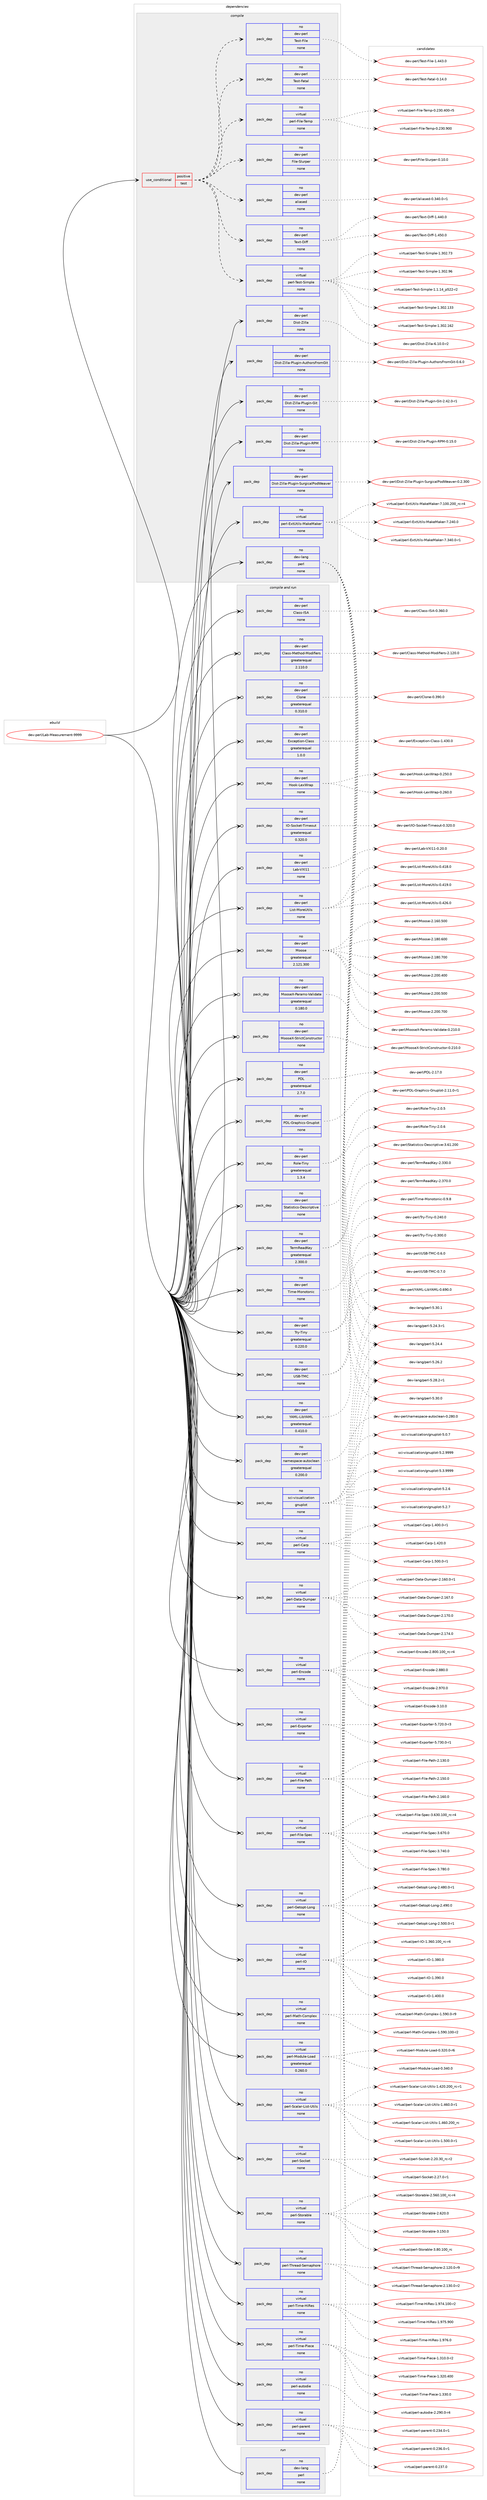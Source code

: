 digraph prolog {

# *************
# Graph options
# *************

newrank=true;
concentrate=true;
compound=true;
graph [rankdir=LR,fontname=Helvetica,fontsize=10,ranksep=1.5];#, ranksep=2.5, nodesep=0.2];
edge  [arrowhead=vee];
node  [fontname=Helvetica,fontsize=10];

# **********
# The ebuild
# **********

subgraph cluster_leftcol {
color=gray;
rank=same;
label=<<i>ebuild</i>>;
id [label="dev-perl/Lab-Measurement-9999", color=red, width=4, href="../dev-perl/Lab-Measurement-9999.svg"];
}

# ****************
# The dependencies
# ****************

subgraph cluster_midcol {
color=gray;
label=<<i>dependencies</i>>;
subgraph cluster_compile {
fillcolor="#eeeeee";
style=filled;
label=<<i>compile</i>>;
subgraph cond133837 {
dependency579922 [label=<<TABLE BORDER="0" CELLBORDER="1" CELLSPACING="0" CELLPADDING="4"><TR><TD ROWSPAN="3" CELLPADDING="10">use_conditional</TD></TR><TR><TD>positive</TD></TR><TR><TD>test</TD></TR></TABLE>>, shape=none, color=red];
subgraph pack434433 {
dependency579923 [label=<<TABLE BORDER="0" CELLBORDER="1" CELLSPACING="0" CELLPADDING="4" WIDTH="220"><TR><TD ROWSPAN="6" CELLPADDING="30">pack_dep</TD></TR><TR><TD WIDTH="110">no</TD></TR><TR><TD>dev-perl</TD></TR><TR><TD>File-Slurper</TD></TR><TR><TD>none</TD></TR><TR><TD></TD></TR></TABLE>>, shape=none, color=blue];
}
dependency579922:e -> dependency579923:w [weight=20,style="dashed",arrowhead="vee"];
subgraph pack434434 {
dependency579924 [label=<<TABLE BORDER="0" CELLBORDER="1" CELLSPACING="0" CELLPADDING="4" WIDTH="220"><TR><TD ROWSPAN="6" CELLPADDING="30">pack_dep</TD></TR><TR><TD WIDTH="110">no</TD></TR><TR><TD>virtual</TD></TR><TR><TD>perl-File-Temp</TD></TR><TR><TD>none</TD></TR><TR><TD></TD></TR></TABLE>>, shape=none, color=blue];
}
dependency579922:e -> dependency579924:w [weight=20,style="dashed",arrowhead="vee"];
subgraph pack434435 {
dependency579925 [label=<<TABLE BORDER="0" CELLBORDER="1" CELLSPACING="0" CELLPADDING="4" WIDTH="220"><TR><TD ROWSPAN="6" CELLPADDING="30">pack_dep</TD></TR><TR><TD WIDTH="110">no</TD></TR><TR><TD>dev-perl</TD></TR><TR><TD>Test-Fatal</TD></TR><TR><TD>none</TD></TR><TR><TD></TD></TR></TABLE>>, shape=none, color=blue];
}
dependency579922:e -> dependency579925:w [weight=20,style="dashed",arrowhead="vee"];
subgraph pack434436 {
dependency579926 [label=<<TABLE BORDER="0" CELLBORDER="1" CELLSPACING="0" CELLPADDING="4" WIDTH="220"><TR><TD ROWSPAN="6" CELLPADDING="30">pack_dep</TD></TR><TR><TD WIDTH="110">no</TD></TR><TR><TD>dev-perl</TD></TR><TR><TD>Test-File</TD></TR><TR><TD>none</TD></TR><TR><TD></TD></TR></TABLE>>, shape=none, color=blue];
}
dependency579922:e -> dependency579926:w [weight=20,style="dashed",arrowhead="vee"];
subgraph pack434437 {
dependency579927 [label=<<TABLE BORDER="0" CELLBORDER="1" CELLSPACING="0" CELLPADDING="4" WIDTH="220"><TR><TD ROWSPAN="6" CELLPADDING="30">pack_dep</TD></TR><TR><TD WIDTH="110">no</TD></TR><TR><TD>virtual</TD></TR><TR><TD>perl-Test-Simple</TD></TR><TR><TD>none</TD></TR><TR><TD></TD></TR></TABLE>>, shape=none, color=blue];
}
dependency579922:e -> dependency579927:w [weight=20,style="dashed",arrowhead="vee"];
subgraph pack434438 {
dependency579928 [label=<<TABLE BORDER="0" CELLBORDER="1" CELLSPACING="0" CELLPADDING="4" WIDTH="220"><TR><TD ROWSPAN="6" CELLPADDING="30">pack_dep</TD></TR><TR><TD WIDTH="110">no</TD></TR><TR><TD>dev-perl</TD></TR><TR><TD>Text-Diff</TD></TR><TR><TD>none</TD></TR><TR><TD></TD></TR></TABLE>>, shape=none, color=blue];
}
dependency579922:e -> dependency579928:w [weight=20,style="dashed",arrowhead="vee"];
subgraph pack434439 {
dependency579929 [label=<<TABLE BORDER="0" CELLBORDER="1" CELLSPACING="0" CELLPADDING="4" WIDTH="220"><TR><TD ROWSPAN="6" CELLPADDING="30">pack_dep</TD></TR><TR><TD WIDTH="110">no</TD></TR><TR><TD>dev-perl</TD></TR><TR><TD>aliased</TD></TR><TR><TD>none</TD></TR><TR><TD></TD></TR></TABLE>>, shape=none, color=blue];
}
dependency579922:e -> dependency579929:w [weight=20,style="dashed",arrowhead="vee"];
}
id:e -> dependency579922:w [weight=20,style="solid",arrowhead="vee"];
subgraph pack434440 {
dependency579930 [label=<<TABLE BORDER="0" CELLBORDER="1" CELLSPACING="0" CELLPADDING="4" WIDTH="220"><TR><TD ROWSPAN="6" CELLPADDING="30">pack_dep</TD></TR><TR><TD WIDTH="110">no</TD></TR><TR><TD>dev-lang</TD></TR><TR><TD>perl</TD></TR><TR><TD>none</TD></TR><TR><TD></TD></TR></TABLE>>, shape=none, color=blue];
}
id:e -> dependency579930:w [weight=20,style="solid",arrowhead="vee"];
subgraph pack434441 {
dependency579931 [label=<<TABLE BORDER="0" CELLBORDER="1" CELLSPACING="0" CELLPADDING="4" WIDTH="220"><TR><TD ROWSPAN="6" CELLPADDING="30">pack_dep</TD></TR><TR><TD WIDTH="110">no</TD></TR><TR><TD>dev-perl</TD></TR><TR><TD>Dist-Zilla</TD></TR><TR><TD>none</TD></TR><TR><TD></TD></TR></TABLE>>, shape=none, color=blue];
}
id:e -> dependency579931:w [weight=20,style="solid",arrowhead="vee"];
subgraph pack434442 {
dependency579932 [label=<<TABLE BORDER="0" CELLBORDER="1" CELLSPACING="0" CELLPADDING="4" WIDTH="220"><TR><TD ROWSPAN="6" CELLPADDING="30">pack_dep</TD></TR><TR><TD WIDTH="110">no</TD></TR><TR><TD>dev-perl</TD></TR><TR><TD>Dist-Zilla-Plugin-AuthorsFromGit</TD></TR><TR><TD>none</TD></TR><TR><TD></TD></TR></TABLE>>, shape=none, color=blue];
}
id:e -> dependency579932:w [weight=20,style="solid",arrowhead="vee"];
subgraph pack434443 {
dependency579933 [label=<<TABLE BORDER="0" CELLBORDER="1" CELLSPACING="0" CELLPADDING="4" WIDTH="220"><TR><TD ROWSPAN="6" CELLPADDING="30">pack_dep</TD></TR><TR><TD WIDTH="110">no</TD></TR><TR><TD>dev-perl</TD></TR><TR><TD>Dist-Zilla-Plugin-Git</TD></TR><TR><TD>none</TD></TR><TR><TD></TD></TR></TABLE>>, shape=none, color=blue];
}
id:e -> dependency579933:w [weight=20,style="solid",arrowhead="vee"];
subgraph pack434444 {
dependency579934 [label=<<TABLE BORDER="0" CELLBORDER="1" CELLSPACING="0" CELLPADDING="4" WIDTH="220"><TR><TD ROWSPAN="6" CELLPADDING="30">pack_dep</TD></TR><TR><TD WIDTH="110">no</TD></TR><TR><TD>dev-perl</TD></TR><TR><TD>Dist-Zilla-Plugin-RPM</TD></TR><TR><TD>none</TD></TR><TR><TD></TD></TR></TABLE>>, shape=none, color=blue];
}
id:e -> dependency579934:w [weight=20,style="solid",arrowhead="vee"];
subgraph pack434445 {
dependency579935 [label=<<TABLE BORDER="0" CELLBORDER="1" CELLSPACING="0" CELLPADDING="4" WIDTH="220"><TR><TD ROWSPAN="6" CELLPADDING="30">pack_dep</TD></TR><TR><TD WIDTH="110">no</TD></TR><TR><TD>dev-perl</TD></TR><TR><TD>Dist-Zilla-Plugin-SurgicalPodWeaver</TD></TR><TR><TD>none</TD></TR><TR><TD></TD></TR></TABLE>>, shape=none, color=blue];
}
id:e -> dependency579935:w [weight=20,style="solid",arrowhead="vee"];
subgraph pack434446 {
dependency579936 [label=<<TABLE BORDER="0" CELLBORDER="1" CELLSPACING="0" CELLPADDING="4" WIDTH="220"><TR><TD ROWSPAN="6" CELLPADDING="30">pack_dep</TD></TR><TR><TD WIDTH="110">no</TD></TR><TR><TD>virtual</TD></TR><TR><TD>perl-ExtUtils-MakeMaker</TD></TR><TR><TD>none</TD></TR><TR><TD></TD></TR></TABLE>>, shape=none, color=blue];
}
id:e -> dependency579936:w [weight=20,style="solid",arrowhead="vee"];
}
subgraph cluster_compileandrun {
fillcolor="#eeeeee";
style=filled;
label=<<i>compile and run</i>>;
subgraph pack434447 {
dependency579937 [label=<<TABLE BORDER="0" CELLBORDER="1" CELLSPACING="0" CELLPADDING="4" WIDTH="220"><TR><TD ROWSPAN="6" CELLPADDING="30">pack_dep</TD></TR><TR><TD WIDTH="110">no</TD></TR><TR><TD>dev-perl</TD></TR><TR><TD>Class-ISA</TD></TR><TR><TD>none</TD></TR><TR><TD></TD></TR></TABLE>>, shape=none, color=blue];
}
id:e -> dependency579937:w [weight=20,style="solid",arrowhead="odotvee"];
subgraph pack434448 {
dependency579938 [label=<<TABLE BORDER="0" CELLBORDER="1" CELLSPACING="0" CELLPADDING="4" WIDTH="220"><TR><TD ROWSPAN="6" CELLPADDING="30">pack_dep</TD></TR><TR><TD WIDTH="110">no</TD></TR><TR><TD>dev-perl</TD></TR><TR><TD>Class-Method-Modifiers</TD></TR><TR><TD>greaterequal</TD></TR><TR><TD>2.110.0</TD></TR></TABLE>>, shape=none, color=blue];
}
id:e -> dependency579938:w [weight=20,style="solid",arrowhead="odotvee"];
subgraph pack434449 {
dependency579939 [label=<<TABLE BORDER="0" CELLBORDER="1" CELLSPACING="0" CELLPADDING="4" WIDTH="220"><TR><TD ROWSPAN="6" CELLPADDING="30">pack_dep</TD></TR><TR><TD WIDTH="110">no</TD></TR><TR><TD>dev-perl</TD></TR><TR><TD>Clone</TD></TR><TR><TD>greaterequal</TD></TR><TR><TD>0.310.0</TD></TR></TABLE>>, shape=none, color=blue];
}
id:e -> dependency579939:w [weight=20,style="solid",arrowhead="odotvee"];
subgraph pack434450 {
dependency579940 [label=<<TABLE BORDER="0" CELLBORDER="1" CELLSPACING="0" CELLPADDING="4" WIDTH="220"><TR><TD ROWSPAN="6" CELLPADDING="30">pack_dep</TD></TR><TR><TD WIDTH="110">no</TD></TR><TR><TD>dev-perl</TD></TR><TR><TD>Exception-Class</TD></TR><TR><TD>greaterequal</TD></TR><TR><TD>1.0.0</TD></TR></TABLE>>, shape=none, color=blue];
}
id:e -> dependency579940:w [weight=20,style="solid",arrowhead="odotvee"];
subgraph pack434451 {
dependency579941 [label=<<TABLE BORDER="0" CELLBORDER="1" CELLSPACING="0" CELLPADDING="4" WIDTH="220"><TR><TD ROWSPAN="6" CELLPADDING="30">pack_dep</TD></TR><TR><TD WIDTH="110">no</TD></TR><TR><TD>dev-perl</TD></TR><TR><TD>Hook-LexWrap</TD></TR><TR><TD>none</TD></TR><TR><TD></TD></TR></TABLE>>, shape=none, color=blue];
}
id:e -> dependency579941:w [weight=20,style="solid",arrowhead="odotvee"];
subgraph pack434452 {
dependency579942 [label=<<TABLE BORDER="0" CELLBORDER="1" CELLSPACING="0" CELLPADDING="4" WIDTH="220"><TR><TD ROWSPAN="6" CELLPADDING="30">pack_dep</TD></TR><TR><TD WIDTH="110">no</TD></TR><TR><TD>dev-perl</TD></TR><TR><TD>IO-Socket-Timeout</TD></TR><TR><TD>greaterequal</TD></TR><TR><TD>0.320.0</TD></TR></TABLE>>, shape=none, color=blue];
}
id:e -> dependency579942:w [weight=20,style="solid",arrowhead="odotvee"];
subgraph pack434453 {
dependency579943 [label=<<TABLE BORDER="0" CELLBORDER="1" CELLSPACING="0" CELLPADDING="4" WIDTH="220"><TR><TD ROWSPAN="6" CELLPADDING="30">pack_dep</TD></TR><TR><TD WIDTH="110">no</TD></TR><TR><TD>dev-perl</TD></TR><TR><TD>Lab-VXI11</TD></TR><TR><TD>none</TD></TR><TR><TD></TD></TR></TABLE>>, shape=none, color=blue];
}
id:e -> dependency579943:w [weight=20,style="solid",arrowhead="odotvee"];
subgraph pack434454 {
dependency579944 [label=<<TABLE BORDER="0" CELLBORDER="1" CELLSPACING="0" CELLPADDING="4" WIDTH="220"><TR><TD ROWSPAN="6" CELLPADDING="30">pack_dep</TD></TR><TR><TD WIDTH="110">no</TD></TR><TR><TD>dev-perl</TD></TR><TR><TD>List-MoreUtils</TD></TR><TR><TD>none</TD></TR><TR><TD></TD></TR></TABLE>>, shape=none, color=blue];
}
id:e -> dependency579944:w [weight=20,style="solid",arrowhead="odotvee"];
subgraph pack434455 {
dependency579945 [label=<<TABLE BORDER="0" CELLBORDER="1" CELLSPACING="0" CELLPADDING="4" WIDTH="220"><TR><TD ROWSPAN="6" CELLPADDING="30">pack_dep</TD></TR><TR><TD WIDTH="110">no</TD></TR><TR><TD>dev-perl</TD></TR><TR><TD>Moose</TD></TR><TR><TD>greaterequal</TD></TR><TR><TD>2.121.300</TD></TR></TABLE>>, shape=none, color=blue];
}
id:e -> dependency579945:w [weight=20,style="solid",arrowhead="odotvee"];
subgraph pack434456 {
dependency579946 [label=<<TABLE BORDER="0" CELLBORDER="1" CELLSPACING="0" CELLPADDING="4" WIDTH="220"><TR><TD ROWSPAN="6" CELLPADDING="30">pack_dep</TD></TR><TR><TD WIDTH="110">no</TD></TR><TR><TD>dev-perl</TD></TR><TR><TD>MooseX-Params-Validate</TD></TR><TR><TD>greaterequal</TD></TR><TR><TD>0.180.0</TD></TR></TABLE>>, shape=none, color=blue];
}
id:e -> dependency579946:w [weight=20,style="solid",arrowhead="odotvee"];
subgraph pack434457 {
dependency579947 [label=<<TABLE BORDER="0" CELLBORDER="1" CELLSPACING="0" CELLPADDING="4" WIDTH="220"><TR><TD ROWSPAN="6" CELLPADDING="30">pack_dep</TD></TR><TR><TD WIDTH="110">no</TD></TR><TR><TD>dev-perl</TD></TR><TR><TD>MooseX-StrictConstructor</TD></TR><TR><TD>none</TD></TR><TR><TD></TD></TR></TABLE>>, shape=none, color=blue];
}
id:e -> dependency579947:w [weight=20,style="solid",arrowhead="odotvee"];
subgraph pack434458 {
dependency579948 [label=<<TABLE BORDER="0" CELLBORDER="1" CELLSPACING="0" CELLPADDING="4" WIDTH="220"><TR><TD ROWSPAN="6" CELLPADDING="30">pack_dep</TD></TR><TR><TD WIDTH="110">no</TD></TR><TR><TD>dev-perl</TD></TR><TR><TD>PDL</TD></TR><TR><TD>greaterequal</TD></TR><TR><TD>2.7.0</TD></TR></TABLE>>, shape=none, color=blue];
}
id:e -> dependency579948:w [weight=20,style="solid",arrowhead="odotvee"];
subgraph pack434459 {
dependency579949 [label=<<TABLE BORDER="0" CELLBORDER="1" CELLSPACING="0" CELLPADDING="4" WIDTH="220"><TR><TD ROWSPAN="6" CELLPADDING="30">pack_dep</TD></TR><TR><TD WIDTH="110">no</TD></TR><TR><TD>dev-perl</TD></TR><TR><TD>PDL-Graphics-Gnuplot</TD></TR><TR><TD>none</TD></TR><TR><TD></TD></TR></TABLE>>, shape=none, color=blue];
}
id:e -> dependency579949:w [weight=20,style="solid",arrowhead="odotvee"];
subgraph pack434460 {
dependency579950 [label=<<TABLE BORDER="0" CELLBORDER="1" CELLSPACING="0" CELLPADDING="4" WIDTH="220"><TR><TD ROWSPAN="6" CELLPADDING="30">pack_dep</TD></TR><TR><TD WIDTH="110">no</TD></TR><TR><TD>dev-perl</TD></TR><TR><TD>Role-Tiny</TD></TR><TR><TD>greaterequal</TD></TR><TR><TD>1.3.4</TD></TR></TABLE>>, shape=none, color=blue];
}
id:e -> dependency579950:w [weight=20,style="solid",arrowhead="odotvee"];
subgraph pack434461 {
dependency579951 [label=<<TABLE BORDER="0" CELLBORDER="1" CELLSPACING="0" CELLPADDING="4" WIDTH="220"><TR><TD ROWSPAN="6" CELLPADDING="30">pack_dep</TD></TR><TR><TD WIDTH="110">no</TD></TR><TR><TD>dev-perl</TD></TR><TR><TD>Statistics-Descriptive</TD></TR><TR><TD>none</TD></TR><TR><TD></TD></TR></TABLE>>, shape=none, color=blue];
}
id:e -> dependency579951:w [weight=20,style="solid",arrowhead="odotvee"];
subgraph pack434462 {
dependency579952 [label=<<TABLE BORDER="0" CELLBORDER="1" CELLSPACING="0" CELLPADDING="4" WIDTH="220"><TR><TD ROWSPAN="6" CELLPADDING="30">pack_dep</TD></TR><TR><TD WIDTH="110">no</TD></TR><TR><TD>dev-perl</TD></TR><TR><TD>TermReadKey</TD></TR><TR><TD>greaterequal</TD></TR><TR><TD>2.300.0</TD></TR></TABLE>>, shape=none, color=blue];
}
id:e -> dependency579952:w [weight=20,style="solid",arrowhead="odotvee"];
subgraph pack434463 {
dependency579953 [label=<<TABLE BORDER="0" CELLBORDER="1" CELLSPACING="0" CELLPADDING="4" WIDTH="220"><TR><TD ROWSPAN="6" CELLPADDING="30">pack_dep</TD></TR><TR><TD WIDTH="110">no</TD></TR><TR><TD>dev-perl</TD></TR><TR><TD>Time-Monotonic</TD></TR><TR><TD>none</TD></TR><TR><TD></TD></TR></TABLE>>, shape=none, color=blue];
}
id:e -> dependency579953:w [weight=20,style="solid",arrowhead="odotvee"];
subgraph pack434464 {
dependency579954 [label=<<TABLE BORDER="0" CELLBORDER="1" CELLSPACING="0" CELLPADDING="4" WIDTH="220"><TR><TD ROWSPAN="6" CELLPADDING="30">pack_dep</TD></TR><TR><TD WIDTH="110">no</TD></TR><TR><TD>dev-perl</TD></TR><TR><TD>Try-Tiny</TD></TR><TR><TD>greaterequal</TD></TR><TR><TD>0.220.0</TD></TR></TABLE>>, shape=none, color=blue];
}
id:e -> dependency579954:w [weight=20,style="solid",arrowhead="odotvee"];
subgraph pack434465 {
dependency579955 [label=<<TABLE BORDER="0" CELLBORDER="1" CELLSPACING="0" CELLPADDING="4" WIDTH="220"><TR><TD ROWSPAN="6" CELLPADDING="30">pack_dep</TD></TR><TR><TD WIDTH="110">no</TD></TR><TR><TD>dev-perl</TD></TR><TR><TD>USB-TMC</TD></TR><TR><TD>none</TD></TR><TR><TD></TD></TR></TABLE>>, shape=none, color=blue];
}
id:e -> dependency579955:w [weight=20,style="solid",arrowhead="odotvee"];
subgraph pack434466 {
dependency579956 [label=<<TABLE BORDER="0" CELLBORDER="1" CELLSPACING="0" CELLPADDING="4" WIDTH="220"><TR><TD ROWSPAN="6" CELLPADDING="30">pack_dep</TD></TR><TR><TD WIDTH="110">no</TD></TR><TR><TD>dev-perl</TD></TR><TR><TD>YAML-LibYAML</TD></TR><TR><TD>greaterequal</TD></TR><TR><TD>0.410.0</TD></TR></TABLE>>, shape=none, color=blue];
}
id:e -> dependency579956:w [weight=20,style="solid",arrowhead="odotvee"];
subgraph pack434467 {
dependency579957 [label=<<TABLE BORDER="0" CELLBORDER="1" CELLSPACING="0" CELLPADDING="4" WIDTH="220"><TR><TD ROWSPAN="6" CELLPADDING="30">pack_dep</TD></TR><TR><TD WIDTH="110">no</TD></TR><TR><TD>dev-perl</TD></TR><TR><TD>namespace-autoclean</TD></TR><TR><TD>greaterequal</TD></TR><TR><TD>0.200.0</TD></TR></TABLE>>, shape=none, color=blue];
}
id:e -> dependency579957:w [weight=20,style="solid",arrowhead="odotvee"];
subgraph pack434468 {
dependency579958 [label=<<TABLE BORDER="0" CELLBORDER="1" CELLSPACING="0" CELLPADDING="4" WIDTH="220"><TR><TD ROWSPAN="6" CELLPADDING="30">pack_dep</TD></TR><TR><TD WIDTH="110">no</TD></TR><TR><TD>sci-visualization</TD></TR><TR><TD>gnuplot</TD></TR><TR><TD>none</TD></TR><TR><TD></TD></TR></TABLE>>, shape=none, color=blue];
}
id:e -> dependency579958:w [weight=20,style="solid",arrowhead="odotvee"];
subgraph pack434469 {
dependency579959 [label=<<TABLE BORDER="0" CELLBORDER="1" CELLSPACING="0" CELLPADDING="4" WIDTH="220"><TR><TD ROWSPAN="6" CELLPADDING="30">pack_dep</TD></TR><TR><TD WIDTH="110">no</TD></TR><TR><TD>virtual</TD></TR><TR><TD>perl-Carp</TD></TR><TR><TD>none</TD></TR><TR><TD></TD></TR></TABLE>>, shape=none, color=blue];
}
id:e -> dependency579959:w [weight=20,style="solid",arrowhead="odotvee"];
subgraph pack434470 {
dependency579960 [label=<<TABLE BORDER="0" CELLBORDER="1" CELLSPACING="0" CELLPADDING="4" WIDTH="220"><TR><TD ROWSPAN="6" CELLPADDING="30">pack_dep</TD></TR><TR><TD WIDTH="110">no</TD></TR><TR><TD>virtual</TD></TR><TR><TD>perl-Data-Dumper</TD></TR><TR><TD>none</TD></TR><TR><TD></TD></TR></TABLE>>, shape=none, color=blue];
}
id:e -> dependency579960:w [weight=20,style="solid",arrowhead="odotvee"];
subgraph pack434471 {
dependency579961 [label=<<TABLE BORDER="0" CELLBORDER="1" CELLSPACING="0" CELLPADDING="4" WIDTH="220"><TR><TD ROWSPAN="6" CELLPADDING="30">pack_dep</TD></TR><TR><TD WIDTH="110">no</TD></TR><TR><TD>virtual</TD></TR><TR><TD>perl-Encode</TD></TR><TR><TD>none</TD></TR><TR><TD></TD></TR></TABLE>>, shape=none, color=blue];
}
id:e -> dependency579961:w [weight=20,style="solid",arrowhead="odotvee"];
subgraph pack434472 {
dependency579962 [label=<<TABLE BORDER="0" CELLBORDER="1" CELLSPACING="0" CELLPADDING="4" WIDTH="220"><TR><TD ROWSPAN="6" CELLPADDING="30">pack_dep</TD></TR><TR><TD WIDTH="110">no</TD></TR><TR><TD>virtual</TD></TR><TR><TD>perl-Exporter</TD></TR><TR><TD>none</TD></TR><TR><TD></TD></TR></TABLE>>, shape=none, color=blue];
}
id:e -> dependency579962:w [weight=20,style="solid",arrowhead="odotvee"];
subgraph pack434473 {
dependency579963 [label=<<TABLE BORDER="0" CELLBORDER="1" CELLSPACING="0" CELLPADDING="4" WIDTH="220"><TR><TD ROWSPAN="6" CELLPADDING="30">pack_dep</TD></TR><TR><TD WIDTH="110">no</TD></TR><TR><TD>virtual</TD></TR><TR><TD>perl-File-Path</TD></TR><TR><TD>none</TD></TR><TR><TD></TD></TR></TABLE>>, shape=none, color=blue];
}
id:e -> dependency579963:w [weight=20,style="solid",arrowhead="odotvee"];
subgraph pack434474 {
dependency579964 [label=<<TABLE BORDER="0" CELLBORDER="1" CELLSPACING="0" CELLPADDING="4" WIDTH="220"><TR><TD ROWSPAN="6" CELLPADDING="30">pack_dep</TD></TR><TR><TD WIDTH="110">no</TD></TR><TR><TD>virtual</TD></TR><TR><TD>perl-File-Spec</TD></TR><TR><TD>none</TD></TR><TR><TD></TD></TR></TABLE>>, shape=none, color=blue];
}
id:e -> dependency579964:w [weight=20,style="solid",arrowhead="odotvee"];
subgraph pack434475 {
dependency579965 [label=<<TABLE BORDER="0" CELLBORDER="1" CELLSPACING="0" CELLPADDING="4" WIDTH="220"><TR><TD ROWSPAN="6" CELLPADDING="30">pack_dep</TD></TR><TR><TD WIDTH="110">no</TD></TR><TR><TD>virtual</TD></TR><TR><TD>perl-Getopt-Long</TD></TR><TR><TD>none</TD></TR><TR><TD></TD></TR></TABLE>>, shape=none, color=blue];
}
id:e -> dependency579965:w [weight=20,style="solid",arrowhead="odotvee"];
subgraph pack434476 {
dependency579966 [label=<<TABLE BORDER="0" CELLBORDER="1" CELLSPACING="0" CELLPADDING="4" WIDTH="220"><TR><TD ROWSPAN="6" CELLPADDING="30">pack_dep</TD></TR><TR><TD WIDTH="110">no</TD></TR><TR><TD>virtual</TD></TR><TR><TD>perl-IO</TD></TR><TR><TD>none</TD></TR><TR><TD></TD></TR></TABLE>>, shape=none, color=blue];
}
id:e -> dependency579966:w [weight=20,style="solid",arrowhead="odotvee"];
subgraph pack434477 {
dependency579967 [label=<<TABLE BORDER="0" CELLBORDER="1" CELLSPACING="0" CELLPADDING="4" WIDTH="220"><TR><TD ROWSPAN="6" CELLPADDING="30">pack_dep</TD></TR><TR><TD WIDTH="110">no</TD></TR><TR><TD>virtual</TD></TR><TR><TD>perl-Math-Complex</TD></TR><TR><TD>none</TD></TR><TR><TD></TD></TR></TABLE>>, shape=none, color=blue];
}
id:e -> dependency579967:w [weight=20,style="solid",arrowhead="odotvee"];
subgraph pack434478 {
dependency579968 [label=<<TABLE BORDER="0" CELLBORDER="1" CELLSPACING="0" CELLPADDING="4" WIDTH="220"><TR><TD ROWSPAN="6" CELLPADDING="30">pack_dep</TD></TR><TR><TD WIDTH="110">no</TD></TR><TR><TD>virtual</TD></TR><TR><TD>perl-Module-Load</TD></TR><TR><TD>greaterequal</TD></TR><TR><TD>0.260.0</TD></TR></TABLE>>, shape=none, color=blue];
}
id:e -> dependency579968:w [weight=20,style="solid",arrowhead="odotvee"];
subgraph pack434479 {
dependency579969 [label=<<TABLE BORDER="0" CELLBORDER="1" CELLSPACING="0" CELLPADDING="4" WIDTH="220"><TR><TD ROWSPAN="6" CELLPADDING="30">pack_dep</TD></TR><TR><TD WIDTH="110">no</TD></TR><TR><TD>virtual</TD></TR><TR><TD>perl-Scalar-List-Utils</TD></TR><TR><TD>none</TD></TR><TR><TD></TD></TR></TABLE>>, shape=none, color=blue];
}
id:e -> dependency579969:w [weight=20,style="solid",arrowhead="odotvee"];
subgraph pack434480 {
dependency579970 [label=<<TABLE BORDER="0" CELLBORDER="1" CELLSPACING="0" CELLPADDING="4" WIDTH="220"><TR><TD ROWSPAN="6" CELLPADDING="30">pack_dep</TD></TR><TR><TD WIDTH="110">no</TD></TR><TR><TD>virtual</TD></TR><TR><TD>perl-Socket</TD></TR><TR><TD>none</TD></TR><TR><TD></TD></TR></TABLE>>, shape=none, color=blue];
}
id:e -> dependency579970:w [weight=20,style="solid",arrowhead="odotvee"];
subgraph pack434481 {
dependency579971 [label=<<TABLE BORDER="0" CELLBORDER="1" CELLSPACING="0" CELLPADDING="4" WIDTH="220"><TR><TD ROWSPAN="6" CELLPADDING="30">pack_dep</TD></TR><TR><TD WIDTH="110">no</TD></TR><TR><TD>virtual</TD></TR><TR><TD>perl-Storable</TD></TR><TR><TD>none</TD></TR><TR><TD></TD></TR></TABLE>>, shape=none, color=blue];
}
id:e -> dependency579971:w [weight=20,style="solid",arrowhead="odotvee"];
subgraph pack434482 {
dependency579972 [label=<<TABLE BORDER="0" CELLBORDER="1" CELLSPACING="0" CELLPADDING="4" WIDTH="220"><TR><TD ROWSPAN="6" CELLPADDING="30">pack_dep</TD></TR><TR><TD WIDTH="110">no</TD></TR><TR><TD>virtual</TD></TR><TR><TD>perl-Thread-Semaphore</TD></TR><TR><TD>none</TD></TR><TR><TD></TD></TR></TABLE>>, shape=none, color=blue];
}
id:e -> dependency579972:w [weight=20,style="solid",arrowhead="odotvee"];
subgraph pack434483 {
dependency579973 [label=<<TABLE BORDER="0" CELLBORDER="1" CELLSPACING="0" CELLPADDING="4" WIDTH="220"><TR><TD ROWSPAN="6" CELLPADDING="30">pack_dep</TD></TR><TR><TD WIDTH="110">no</TD></TR><TR><TD>virtual</TD></TR><TR><TD>perl-Time-HiRes</TD></TR><TR><TD>none</TD></TR><TR><TD></TD></TR></TABLE>>, shape=none, color=blue];
}
id:e -> dependency579973:w [weight=20,style="solid",arrowhead="odotvee"];
subgraph pack434484 {
dependency579974 [label=<<TABLE BORDER="0" CELLBORDER="1" CELLSPACING="0" CELLPADDING="4" WIDTH="220"><TR><TD ROWSPAN="6" CELLPADDING="30">pack_dep</TD></TR><TR><TD WIDTH="110">no</TD></TR><TR><TD>virtual</TD></TR><TR><TD>perl-Time-Piece</TD></TR><TR><TD>none</TD></TR><TR><TD></TD></TR></TABLE>>, shape=none, color=blue];
}
id:e -> dependency579974:w [weight=20,style="solid",arrowhead="odotvee"];
subgraph pack434485 {
dependency579975 [label=<<TABLE BORDER="0" CELLBORDER="1" CELLSPACING="0" CELLPADDING="4" WIDTH="220"><TR><TD ROWSPAN="6" CELLPADDING="30">pack_dep</TD></TR><TR><TD WIDTH="110">no</TD></TR><TR><TD>virtual</TD></TR><TR><TD>perl-autodie</TD></TR><TR><TD>none</TD></TR><TR><TD></TD></TR></TABLE>>, shape=none, color=blue];
}
id:e -> dependency579975:w [weight=20,style="solid",arrowhead="odotvee"];
subgraph pack434486 {
dependency579976 [label=<<TABLE BORDER="0" CELLBORDER="1" CELLSPACING="0" CELLPADDING="4" WIDTH="220"><TR><TD ROWSPAN="6" CELLPADDING="30">pack_dep</TD></TR><TR><TD WIDTH="110">no</TD></TR><TR><TD>virtual</TD></TR><TR><TD>perl-parent</TD></TR><TR><TD>none</TD></TR><TR><TD></TD></TR></TABLE>>, shape=none, color=blue];
}
id:e -> dependency579976:w [weight=20,style="solid",arrowhead="odotvee"];
}
subgraph cluster_run {
fillcolor="#eeeeee";
style=filled;
label=<<i>run</i>>;
subgraph pack434487 {
dependency579977 [label=<<TABLE BORDER="0" CELLBORDER="1" CELLSPACING="0" CELLPADDING="4" WIDTH="220"><TR><TD ROWSPAN="6" CELLPADDING="30">pack_dep</TD></TR><TR><TD WIDTH="110">no</TD></TR><TR><TD>dev-lang</TD></TR><TR><TD>perl</TD></TR><TR><TD>none</TD></TR><TR><TD></TD></TR></TABLE>>, shape=none, color=blue];
}
id:e -> dependency579977:w [weight=20,style="solid",arrowhead="odot"];
}
}

# **************
# The candidates
# **************

subgraph cluster_choices {
rank=same;
color=gray;
label=<<i>candidates</i>>;

subgraph choice434433 {
color=black;
nodesep=1;
choice100101118451121011141084770105108101458310811711411210111445484649484648 [label="dev-perl/File-Slurper-0.10.0", color=red, width=4,href="../dev-perl/File-Slurper-0.10.0.svg"];
dependency579923:e -> choice100101118451121011141084770105108101458310811711411210111445484649484648:w [style=dotted,weight="100"];
}
subgraph choice434434 {
color=black;
nodesep=1;
choice118105114116117971084711210111410845701051081014584101109112454846505148465248484511453 [label="virtual/perl-File-Temp-0.230.400-r5", color=red, width=4,href="../virtual/perl-File-Temp-0.230.400-r5.svg"];
choice11810511411611797108471121011141084570105108101458410110911245484650514846574848 [label="virtual/perl-File-Temp-0.230.900", color=red, width=4,href="../virtual/perl-File-Temp-0.230.900.svg"];
dependency579924:e -> choice118105114116117971084711210111410845701051081014584101109112454846505148465248484511453:w [style=dotted,weight="100"];
dependency579924:e -> choice11810511411611797108471121011141084570105108101458410110911245484650514846574848:w [style=dotted,weight="100"];
}
subgraph choice434435 {
color=black;
nodesep=1;
choice1001011184511210111410847841011151164570971169710845484649524648 [label="dev-perl/Test-Fatal-0.14.0", color=red, width=4,href="../dev-perl/Test-Fatal-0.14.0.svg"];
dependency579925:e -> choice1001011184511210111410847841011151164570971169710845484649524648:w [style=dotted,weight="100"];
}
subgraph choice434436 {
color=black;
nodesep=1;
choice10010111845112101114108478410111511645701051081014549465252514648 [label="dev-perl/Test-File-1.443.0", color=red, width=4,href="../dev-perl/Test-File-1.443.0.svg"];
dependency579926:e -> choice10010111845112101114108478410111511645701051081014549465252514648:w [style=dotted,weight="100"];
}
subgraph choice434437 {
color=black;
nodesep=1;
choice11810511411611797108471121011141084584101115116458310510911210810145494649464952951125350504511450 [label="virtual/perl-Test-Simple-1.1.14_p522-r2", color=red, width=4,href="../virtual/perl-Test-Simple-1.1.14_p522-r2.svg"];
choice11810511411611797108471121011141084584101115116458310510911210810145494651485046495151 [label="virtual/perl-Test-Simple-1.302.133", color=red, width=4,href="../virtual/perl-Test-Simple-1.302.133.svg"];
choice11810511411611797108471121011141084584101115116458310510911210810145494651485046495450 [label="virtual/perl-Test-Simple-1.302.162", color=red, width=4,href="../virtual/perl-Test-Simple-1.302.162.svg"];
choice118105114116117971084711210111410845841011151164583105109112108101454946514850465551 [label="virtual/perl-Test-Simple-1.302.73", color=red, width=4,href="../virtual/perl-Test-Simple-1.302.73.svg"];
choice118105114116117971084711210111410845841011151164583105109112108101454946514850465754 [label="virtual/perl-Test-Simple-1.302.96", color=red, width=4,href="../virtual/perl-Test-Simple-1.302.96.svg"];
dependency579927:e -> choice11810511411611797108471121011141084584101115116458310510911210810145494649464952951125350504511450:w [style=dotted,weight="100"];
dependency579927:e -> choice11810511411611797108471121011141084584101115116458310510911210810145494651485046495151:w [style=dotted,weight="100"];
dependency579927:e -> choice11810511411611797108471121011141084584101115116458310510911210810145494651485046495450:w [style=dotted,weight="100"];
dependency579927:e -> choice118105114116117971084711210111410845841011151164583105109112108101454946514850465551:w [style=dotted,weight="100"];
dependency579927:e -> choice118105114116117971084711210111410845841011151164583105109112108101454946514850465754:w [style=dotted,weight="100"];
}
subgraph choice434438 {
color=black;
nodesep=1;
choice10010111845112101114108478410112011645681051021024549465252484648 [label="dev-perl/Text-Diff-1.440.0", color=red, width=4,href="../dev-perl/Text-Diff-1.440.0.svg"];
choice10010111845112101114108478410112011645681051021024549465253484648 [label="dev-perl/Text-Diff-1.450.0", color=red, width=4,href="../dev-perl/Text-Diff-1.450.0.svg"];
dependency579928:e -> choice10010111845112101114108478410112011645681051021024549465252484648:w [style=dotted,weight="100"];
dependency579928:e -> choice10010111845112101114108478410112011645681051021024549465253484648:w [style=dotted,weight="100"];
}
subgraph choice434439 {
color=black;
nodesep=1;
choice1001011184511210111410847971081059711510110045484651524846484511449 [label="dev-perl/aliased-0.340.0-r1", color=red, width=4,href="../dev-perl/aliased-0.340.0-r1.svg"];
dependency579929:e -> choice1001011184511210111410847971081059711510110045484651524846484511449:w [style=dotted,weight="100"];
}
subgraph choice434440 {
color=black;
nodesep=1;
choice100101118451089711010347112101114108455346505246514511449 [label="dev-lang/perl-5.24.3-r1", color=red, width=4,href="../dev-lang/perl-5.24.3-r1.svg"];
choice10010111845108971101034711210111410845534650524652 [label="dev-lang/perl-5.24.4", color=red, width=4,href="../dev-lang/perl-5.24.4.svg"];
choice10010111845108971101034711210111410845534650544650 [label="dev-lang/perl-5.26.2", color=red, width=4,href="../dev-lang/perl-5.26.2.svg"];
choice100101118451089711010347112101114108455346505646504511449 [label="dev-lang/perl-5.28.2-r1", color=red, width=4,href="../dev-lang/perl-5.28.2-r1.svg"];
choice10010111845108971101034711210111410845534651484648 [label="dev-lang/perl-5.30.0", color=red, width=4,href="../dev-lang/perl-5.30.0.svg"];
choice10010111845108971101034711210111410845534651484649 [label="dev-lang/perl-5.30.1", color=red, width=4,href="../dev-lang/perl-5.30.1.svg"];
dependency579930:e -> choice100101118451089711010347112101114108455346505246514511449:w [style=dotted,weight="100"];
dependency579930:e -> choice10010111845108971101034711210111410845534650524652:w [style=dotted,weight="100"];
dependency579930:e -> choice10010111845108971101034711210111410845534650544650:w [style=dotted,weight="100"];
dependency579930:e -> choice100101118451089711010347112101114108455346505646504511449:w [style=dotted,weight="100"];
dependency579930:e -> choice10010111845108971101034711210111410845534651484648:w [style=dotted,weight="100"];
dependency579930:e -> choice10010111845108971101034711210111410845534651484649:w [style=dotted,weight="100"];
}
subgraph choice434441 {
color=black;
nodesep=1;
choice100101118451121011141084768105115116459010510810897455446494846484511450 [label="dev-perl/Dist-Zilla-6.10.0-r2", color=red, width=4,href="../dev-perl/Dist-Zilla-6.10.0-r2.svg"];
dependency579931:e -> choice100101118451121011141084768105115116459010510810897455446494846484511450:w [style=dotted,weight="100"];
}
subgraph choice434442 {
color=black;
nodesep=1;
choice100101118451121011141084768105115116459010510810897458010811710310511045651171161041111141157011411110971105116454846544648 [label="dev-perl/Dist-Zilla-Plugin-AuthorsFromGit-0.6.0", color=red, width=4,href="../dev-perl/Dist-Zilla-Plugin-AuthorsFromGit-0.6.0.svg"];
dependency579932:e -> choice100101118451121011141084768105115116459010510810897458010811710310511045651171161041111141157011411110971105116454846544648:w [style=dotted,weight="100"];
}
subgraph choice434443 {
color=black;
nodesep=1;
choice10010111845112101114108476810511511645901051081089745801081171031051104571105116455046525046484511449 [label="dev-perl/Dist-Zilla-Plugin-Git-2.42.0-r1", color=red, width=4,href="../dev-perl/Dist-Zilla-Plugin-Git-2.42.0-r1.svg"];
dependency579933:e -> choice10010111845112101114108476810511511645901051081089745801081171031051104571105116455046525046484511449:w [style=dotted,weight="100"];
}
subgraph choice434444 {
color=black;
nodesep=1;
choice10010111845112101114108476810511511645901051081089745801081171031051104582807745484649534648 [label="dev-perl/Dist-Zilla-Plugin-RPM-0.15.0", color=red, width=4,href="../dev-perl/Dist-Zilla-Plugin-RPM-0.15.0.svg"];
dependency579934:e -> choice10010111845112101114108476810511511645901051081089745801081171031051104582807745484649534648:w [style=dotted,weight="100"];
}
subgraph choice434445 {
color=black;
nodesep=1;
choice1001011184511210111410847681051151164590105108108974580108117103105110458311711410310599971088011110087101971181011144548465046514848 [label="dev-perl/Dist-Zilla-Plugin-SurgicalPodWeaver-0.2.300", color=red, width=4,href="../dev-perl/Dist-Zilla-Plugin-SurgicalPodWeaver-0.2.300.svg"];
dependency579935:e -> choice1001011184511210111410847681051151164590105108108974580108117103105110458311711410310599971088011110087101971181011144548465046514848:w [style=dotted,weight="100"];
}
subgraph choice434446 {
color=black;
nodesep=1;
choice118105114116117971084711210111410845691201168511610510811545779710710177971071011144555464948484650484895114994511452 [label="virtual/perl-ExtUtils-MakeMaker-7.100.200_rc-r4", color=red, width=4,href="../virtual/perl-ExtUtils-MakeMaker-7.100.200_rc-r4.svg"];
choice118105114116117971084711210111410845691201168511610510811545779710710177971071011144555465052484648 [label="virtual/perl-ExtUtils-MakeMaker-7.240.0", color=red, width=4,href="../virtual/perl-ExtUtils-MakeMaker-7.240.0.svg"];
choice1181051141161179710847112101114108456912011685116105108115457797107101779710710111445554651524846484511449 [label="virtual/perl-ExtUtils-MakeMaker-7.340.0-r1", color=red, width=4,href="../virtual/perl-ExtUtils-MakeMaker-7.340.0-r1.svg"];
dependency579936:e -> choice118105114116117971084711210111410845691201168511610510811545779710710177971071011144555464948484650484895114994511452:w [style=dotted,weight="100"];
dependency579936:e -> choice118105114116117971084711210111410845691201168511610510811545779710710177971071011144555465052484648:w [style=dotted,weight="100"];
dependency579936:e -> choice1181051141161179710847112101114108456912011685116105108115457797107101779710710111445554651524846484511449:w [style=dotted,weight="100"];
}
subgraph choice434447 {
color=black;
nodesep=1;
choice10010111845112101114108476710897115115457383654548465154484648 [label="dev-perl/Class-ISA-0.360.0", color=red, width=4,href="../dev-perl/Class-ISA-0.360.0.svg"];
dependency579937:e -> choice10010111845112101114108476710897115115457383654548465154484648:w [style=dotted,weight="100"];
}
subgraph choice434448 {
color=black;
nodesep=1;
choice10010111845112101114108476710897115115457710111610411110045771111001051021051011141154550464950484648 [label="dev-perl/Class-Method-Modifiers-2.120.0", color=red, width=4,href="../dev-perl/Class-Method-Modifiers-2.120.0.svg"];
dependency579938:e -> choice10010111845112101114108476710897115115457710111610411110045771111001051021051011141154550464950484648:w [style=dotted,weight="100"];
}
subgraph choice434449 {
color=black;
nodesep=1;
choice1001011184511210111410847671081111101014548465157484648 [label="dev-perl/Clone-0.390.0", color=red, width=4,href="../dev-perl/Clone-0.390.0.svg"];
dependency579939:e -> choice1001011184511210111410847671081111101014548465157484648:w [style=dotted,weight="100"];
}
subgraph choice434450 {
color=black;
nodesep=1;
choice100101118451121011141084769120991011121161051111104567108971151154549465251484648 [label="dev-perl/Exception-Class-1.430.0", color=red, width=4,href="../dev-perl/Exception-Class-1.430.0.svg"];
dependency579940:e -> choice100101118451121011141084769120991011121161051111104567108971151154549465251484648:w [style=dotted,weight="100"];
}
subgraph choice434451 {
color=black;
nodesep=1;
choice100101118451121011141084772111111107457610112087114971124548465053484648 [label="dev-perl/Hook-LexWrap-0.250.0", color=red, width=4,href="../dev-perl/Hook-LexWrap-0.250.0.svg"];
choice100101118451121011141084772111111107457610112087114971124548465054484648 [label="dev-perl/Hook-LexWrap-0.260.0", color=red, width=4,href="../dev-perl/Hook-LexWrap-0.260.0.svg"];
dependency579941:e -> choice100101118451121011141084772111111107457610112087114971124548465053484648:w [style=dotted,weight="100"];
dependency579941:e -> choice100101118451121011141084772111111107457610112087114971124548465054484648:w [style=dotted,weight="100"];
}
subgraph choice434452 {
color=black;
nodesep=1;
choice1001011184511210111410847737945831119910710111645841051091011111171164548465150484648 [label="dev-perl/IO-Socket-Timeout-0.320.0", color=red, width=4,href="../dev-perl/IO-Socket-Timeout-0.320.0.svg"];
dependency579942:e -> choice1001011184511210111410847737945831119910710111645841051091011111171164548465150484648:w [style=dotted,weight="100"];
}
subgraph choice434453 {
color=black;
nodesep=1;
choice100101118451121011141084776979845868873494945484650484648 [label="dev-perl/Lab-VXI11-0.20.0", color=red, width=4,href="../dev-perl/Lab-VXI11-0.20.0.svg"];
dependency579943:e -> choice100101118451121011141084776979845868873494945484650484648:w [style=dotted,weight="100"];
}
subgraph choice434454 {
color=black;
nodesep=1;
choice1001011184511210111410847761051151164577111114101851161051081154548465249564648 [label="dev-perl/List-MoreUtils-0.418.0", color=red, width=4,href="../dev-perl/List-MoreUtils-0.418.0.svg"];
choice1001011184511210111410847761051151164577111114101851161051081154548465249574648 [label="dev-perl/List-MoreUtils-0.419.0", color=red, width=4,href="../dev-perl/List-MoreUtils-0.419.0.svg"];
choice1001011184511210111410847761051151164577111114101851161051081154548465250544648 [label="dev-perl/List-MoreUtils-0.426.0", color=red, width=4,href="../dev-perl/List-MoreUtils-0.426.0.svg"];
dependency579944:e -> choice1001011184511210111410847761051151164577111114101851161051081154548465249564648:w [style=dotted,weight="100"];
dependency579944:e -> choice1001011184511210111410847761051151164577111114101851161051081154548465249574648:w [style=dotted,weight="100"];
dependency579944:e -> choice1001011184511210111410847761051151164577111114101851161051081154548465250544648:w [style=dotted,weight="100"];
}
subgraph choice434455 {
color=black;
nodesep=1;
choice10010111845112101114108477711111111510145504649544846534848 [label="dev-perl/Moose-2.160.500", color=red, width=4,href="../dev-perl/Moose-2.160.500.svg"];
choice10010111845112101114108477711111111510145504649564846544848 [label="dev-perl/Moose-2.180.600", color=red, width=4,href="../dev-perl/Moose-2.180.600.svg"];
choice10010111845112101114108477711111111510145504649564846554848 [label="dev-perl/Moose-2.180.700", color=red, width=4,href="../dev-perl/Moose-2.180.700.svg"];
choice10010111845112101114108477711111111510145504650484846524848 [label="dev-perl/Moose-2.200.400", color=red, width=4,href="../dev-perl/Moose-2.200.400.svg"];
choice10010111845112101114108477711111111510145504650484846534848 [label="dev-perl/Moose-2.200.500", color=red, width=4,href="../dev-perl/Moose-2.200.500.svg"];
choice10010111845112101114108477711111111510145504650484846554848 [label="dev-perl/Moose-2.200.700", color=red, width=4,href="../dev-perl/Moose-2.200.700.svg"];
dependency579945:e -> choice10010111845112101114108477711111111510145504649544846534848:w [style=dotted,weight="100"];
dependency579945:e -> choice10010111845112101114108477711111111510145504649564846544848:w [style=dotted,weight="100"];
dependency579945:e -> choice10010111845112101114108477711111111510145504649564846554848:w [style=dotted,weight="100"];
dependency579945:e -> choice10010111845112101114108477711111111510145504650484846524848:w [style=dotted,weight="100"];
dependency579945:e -> choice10010111845112101114108477711111111510145504650484846534848:w [style=dotted,weight="100"];
dependency579945:e -> choice10010111845112101114108477711111111510145504650484846554848:w [style=dotted,weight="100"];
}
subgraph choice434456 {
color=black;
nodesep=1;
choice1001011184511210111410847771111111151018845809711497109115458697108105100971161014548465049484648 [label="dev-perl/MooseX-Params-Validate-0.210.0", color=red, width=4,href="../dev-perl/MooseX-Params-Validate-0.210.0.svg"];
dependency579946:e -> choice1001011184511210111410847771111111151018845809711497109115458697108105100971161014548465049484648:w [style=dotted,weight="100"];
}
subgraph choice434457 {
color=black;
nodesep=1;
choice1001011184511210111410847771111111151018845831161141059911667111110115116114117991161111144548465049484648 [label="dev-perl/MooseX-StrictConstructor-0.210.0", color=red, width=4,href="../dev-perl/MooseX-StrictConstructor-0.210.0.svg"];
dependency579947:e -> choice1001011184511210111410847771111111151018845831161141059911667111110115116114117991161111144548465049484648:w [style=dotted,weight="100"];
}
subgraph choice434458 {
color=black;
nodesep=1;
choice100101118451121011141084780687645504649554648 [label="dev-perl/PDL-2.17.0", color=red, width=4,href="../dev-perl/PDL-2.17.0.svg"];
dependency579948:e -> choice100101118451121011141084780687645504649554648:w [style=dotted,weight="100"];
}
subgraph choice434459 {
color=black;
nodesep=1;
choice1001011184511210111410847806876457111497112104105991154571110117112108111116455046494946484511449 [label="dev-perl/PDL-Graphics-Gnuplot-2.11.0-r1", color=red, width=4,href="../dev-perl/PDL-Graphics-Gnuplot-2.11.0-r1.svg"];
dependency579949:e -> choice1001011184511210111410847806876457111497112104105991154571110117112108111116455046494946484511449:w [style=dotted,weight="100"];
}
subgraph choice434460 {
color=black;
nodesep=1;
choice1001011184511210111410847821111081014584105110121455046484653 [label="dev-perl/Role-Tiny-2.0.5", color=red, width=4,href="../dev-perl/Role-Tiny-2.0.5.svg"];
choice1001011184511210111410847821111081014584105110121455046484654 [label="dev-perl/Role-Tiny-2.0.6", color=red, width=4,href="../dev-perl/Role-Tiny-2.0.6.svg"];
dependency579950:e -> choice1001011184511210111410847821111081014584105110121455046484653:w [style=dotted,weight="100"];
dependency579950:e -> choice1001011184511210111410847821111081014584105110121455046484654:w [style=dotted,weight="100"];
}
subgraph choice434461 {
color=black;
nodesep=1;
choice1001011184511210111410847831169711610511511610599115456810111599114105112116105118101455146544946504848 [label="dev-perl/Statistics-Descriptive-3.61.200", color=red, width=4,href="../dev-perl/Statistics-Descriptive-3.61.200.svg"];
dependency579951:e -> choice1001011184511210111410847831169711610511511610599115456810111599114105112116105118101455146544946504848:w [style=dotted,weight="100"];
}
subgraph choice434462 {
color=black;
nodesep=1;
choice1001011184511210111410847841011141098210197100751011214550465151484648 [label="dev-perl/TermReadKey-2.330.0", color=red, width=4,href="../dev-perl/TermReadKey-2.330.0.svg"];
choice1001011184511210111410847841011141098210197100751011214550465155484648 [label="dev-perl/TermReadKey-2.370.0", color=red, width=4,href="../dev-perl/TermReadKey-2.370.0.svg"];
dependency579952:e -> choice1001011184511210111410847841011141098210197100751011214550465151484648:w [style=dotted,weight="100"];
dependency579952:e -> choice1001011184511210111410847841011141098210197100751011214550465155484648:w [style=dotted,weight="100"];
}
subgraph choice434463 {
color=black;
nodesep=1;
choice100101118451121011141084784105109101457711111011111611111010599454846574656 [label="dev-perl/Time-Monotonic-0.9.8", color=red, width=4,href="../dev-perl/Time-Monotonic-0.9.8.svg"];
dependency579953:e -> choice100101118451121011141084784105109101457711111011111611111010599454846574656:w [style=dotted,weight="100"];
}
subgraph choice434464 {
color=black;
nodesep=1;
choice10010111845112101114108478411412145841051101214548465052484648 [label="dev-perl/Try-Tiny-0.240.0", color=red, width=4,href="../dev-perl/Try-Tiny-0.240.0.svg"];
choice10010111845112101114108478411412145841051101214548465148484648 [label="dev-perl/Try-Tiny-0.300.0", color=red, width=4,href="../dev-perl/Try-Tiny-0.300.0.svg"];
dependency579954:e -> choice10010111845112101114108478411412145841051101214548465052484648:w [style=dotted,weight="100"];
dependency579954:e -> choice10010111845112101114108478411412145841051101214548465148484648:w [style=dotted,weight="100"];
}
subgraph choice434465 {
color=black;
nodesep=1;
choice100101118451121011141084785836645847767454846544648 [label="dev-perl/USB-TMC-0.6.0", color=red, width=4,href="../dev-perl/USB-TMC-0.6.0.svg"];
choice100101118451121011141084785836645847767454846554648 [label="dev-perl/USB-TMC-0.7.0", color=red, width=4,href="../dev-perl/USB-TMC-0.7.0.svg"];
dependency579955:e -> choice100101118451121011141084785836645847767454846544648:w [style=dotted,weight="100"];
dependency579955:e -> choice100101118451121011141084785836645847767454846554648:w [style=dotted,weight="100"];
}
subgraph choice434466 {
color=black;
nodesep=1;
choice100101118451121011141084789657776457610598896577764548465457484648 [label="dev-perl/YAML-LibYAML-0.690.0", color=red, width=4,href="../dev-perl/YAML-LibYAML-0.690.0.svg"];
dependency579956:e -> choice100101118451121011141084789657776457610598896577764548465457484648:w [style=dotted,weight="100"];
}
subgraph choice434467 {
color=black;
nodesep=1;
choice1001011184511210111410847110971091011151129799101459711711611199108101971104548465056484648 [label="dev-perl/namespace-autoclean-0.280.0", color=red, width=4,href="../dev-perl/namespace-autoclean-0.280.0.svg"];
dependency579957:e -> choice1001011184511210111410847110971091011151129799101459711711611199108101971104548465056484648:w [style=dotted,weight="100"];
}
subgraph choice434468 {
color=black;
nodesep=1;
choice1159910545118105115117971081051229711610511111047103110117112108111116455346484655 [label="sci-visualization/gnuplot-5.0.7", color=red, width=4,href="../sci-visualization/gnuplot-5.0.7.svg"];
choice1159910545118105115117971081051229711610511111047103110117112108111116455346504654 [label="sci-visualization/gnuplot-5.2.6", color=red, width=4,href="../sci-visualization/gnuplot-5.2.6.svg"];
choice1159910545118105115117971081051229711610511111047103110117112108111116455346504655 [label="sci-visualization/gnuplot-5.2.7", color=red, width=4,href="../sci-visualization/gnuplot-5.2.7.svg"];
choice1159910545118105115117971081051229711610511111047103110117112108111116455346504657575757 [label="sci-visualization/gnuplot-5.2.9999", color=red, width=4,href="../sci-visualization/gnuplot-5.2.9999.svg"];
choice1159910545118105115117971081051229711610511111047103110117112108111116455346514657575757 [label="sci-visualization/gnuplot-5.3.9999", color=red, width=4,href="../sci-visualization/gnuplot-5.3.9999.svg"];
dependency579958:e -> choice1159910545118105115117971081051229711610511111047103110117112108111116455346484655:w [style=dotted,weight="100"];
dependency579958:e -> choice1159910545118105115117971081051229711610511111047103110117112108111116455346504654:w [style=dotted,weight="100"];
dependency579958:e -> choice1159910545118105115117971081051229711610511111047103110117112108111116455346504655:w [style=dotted,weight="100"];
dependency579958:e -> choice1159910545118105115117971081051229711610511111047103110117112108111116455346504657575757:w [style=dotted,weight="100"];
dependency579958:e -> choice1159910545118105115117971081051229711610511111047103110117112108111116455346514657575757:w [style=dotted,weight="100"];
}
subgraph choice434469 {
color=black;
nodesep=1;
choice118105114116117971084711210111410845679711411245494652484846484511449 [label="virtual/perl-Carp-1.400.0-r1", color=red, width=4,href="../virtual/perl-Carp-1.400.0-r1.svg"];
choice11810511411611797108471121011141084567971141124549465250484648 [label="virtual/perl-Carp-1.420.0", color=red, width=4,href="../virtual/perl-Carp-1.420.0.svg"];
choice118105114116117971084711210111410845679711411245494653484846484511449 [label="virtual/perl-Carp-1.500.0-r1", color=red, width=4,href="../virtual/perl-Carp-1.500.0-r1.svg"];
dependency579959:e -> choice118105114116117971084711210111410845679711411245494652484846484511449:w [style=dotted,weight="100"];
dependency579959:e -> choice11810511411611797108471121011141084567971141124549465250484648:w [style=dotted,weight="100"];
dependency579959:e -> choice118105114116117971084711210111410845679711411245494653484846484511449:w [style=dotted,weight="100"];
}
subgraph choice434470 {
color=black;
nodesep=1;
choice118105114116117971084711210111410845689711697456811710911210111445504649544846484511449 [label="virtual/perl-Data-Dumper-2.160.0-r1", color=red, width=4,href="../virtual/perl-Data-Dumper-2.160.0-r1.svg"];
choice11810511411611797108471121011141084568971169745681171091121011144550464954554648 [label="virtual/perl-Data-Dumper-2.167.0", color=red, width=4,href="../virtual/perl-Data-Dumper-2.167.0.svg"];
choice11810511411611797108471121011141084568971169745681171091121011144550464955484648 [label="virtual/perl-Data-Dumper-2.170.0", color=red, width=4,href="../virtual/perl-Data-Dumper-2.170.0.svg"];
choice11810511411611797108471121011141084568971169745681171091121011144550464955524648 [label="virtual/perl-Data-Dumper-2.174.0", color=red, width=4,href="../virtual/perl-Data-Dumper-2.174.0.svg"];
dependency579960:e -> choice118105114116117971084711210111410845689711697456811710911210111445504649544846484511449:w [style=dotted,weight="100"];
dependency579960:e -> choice11810511411611797108471121011141084568971169745681171091121011144550464954554648:w [style=dotted,weight="100"];
dependency579960:e -> choice11810511411611797108471121011141084568971169745681171091121011144550464955484648:w [style=dotted,weight="100"];
dependency579960:e -> choice11810511411611797108471121011141084568971169745681171091121011144550464955524648:w [style=dotted,weight="100"];
}
subgraph choice434471 {
color=black;
nodesep=1;
choice11810511411611797108471121011141084569110991111001014550465648484649484895114994511452 [label="virtual/perl-Encode-2.800.100_rc-r4", color=red, width=4,href="../virtual/perl-Encode-2.800.100_rc-r4.svg"];
choice11810511411611797108471121011141084569110991111001014550465656484648 [label="virtual/perl-Encode-2.880.0", color=red, width=4,href="../virtual/perl-Encode-2.880.0.svg"];
choice11810511411611797108471121011141084569110991111001014550465755484648 [label="virtual/perl-Encode-2.970.0", color=red, width=4,href="../virtual/perl-Encode-2.970.0.svg"];
choice118105114116117971084711210111410845691109911110010145514649484648 [label="virtual/perl-Encode-3.10.0", color=red, width=4,href="../virtual/perl-Encode-3.10.0.svg"];
dependency579961:e -> choice11810511411611797108471121011141084569110991111001014550465648484649484895114994511452:w [style=dotted,weight="100"];
dependency579961:e -> choice11810511411611797108471121011141084569110991111001014550465656484648:w [style=dotted,weight="100"];
dependency579961:e -> choice11810511411611797108471121011141084569110991111001014550465755484648:w [style=dotted,weight="100"];
dependency579961:e -> choice118105114116117971084711210111410845691109911110010145514649484648:w [style=dotted,weight="100"];
}
subgraph choice434472 {
color=black;
nodesep=1;
choice1181051141161179710847112101114108456912011211111411610111445534655504846484511451 [label="virtual/perl-Exporter-5.720.0-r3", color=red, width=4,href="../virtual/perl-Exporter-5.720.0-r3.svg"];
choice1181051141161179710847112101114108456912011211111411610111445534655514846484511449 [label="virtual/perl-Exporter-5.730.0-r1", color=red, width=4,href="../virtual/perl-Exporter-5.730.0-r1.svg"];
dependency579962:e -> choice1181051141161179710847112101114108456912011211111411610111445534655504846484511451:w [style=dotted,weight="100"];
dependency579962:e -> choice1181051141161179710847112101114108456912011211111411610111445534655514846484511449:w [style=dotted,weight="100"];
}
subgraph choice434473 {
color=black;
nodesep=1;
choice118105114116117971084711210111410845701051081014580971161044550464951484648 [label="virtual/perl-File-Path-2.130.0", color=red, width=4,href="../virtual/perl-File-Path-2.130.0.svg"];
choice118105114116117971084711210111410845701051081014580971161044550464953484648 [label="virtual/perl-File-Path-2.150.0", color=red, width=4,href="../virtual/perl-File-Path-2.150.0.svg"];
choice118105114116117971084711210111410845701051081014580971161044550464954484648 [label="virtual/perl-File-Path-2.160.0", color=red, width=4,href="../virtual/perl-File-Path-2.160.0.svg"];
dependency579963:e -> choice118105114116117971084711210111410845701051081014580971161044550464951484648:w [style=dotted,weight="100"];
dependency579963:e -> choice118105114116117971084711210111410845701051081014580971161044550464953484648:w [style=dotted,weight="100"];
dependency579963:e -> choice118105114116117971084711210111410845701051081014580971161044550464954484648:w [style=dotted,weight="100"];
}
subgraph choice434474 {
color=black;
nodesep=1;
choice118105114116117971084711210111410845701051081014583112101994551465451484649484895114994511452 [label="virtual/perl-File-Spec-3.630.100_rc-r4", color=red, width=4,href="../virtual/perl-File-Spec-3.630.100_rc-r4.svg"];
choice118105114116117971084711210111410845701051081014583112101994551465455484648 [label="virtual/perl-File-Spec-3.670.0", color=red, width=4,href="../virtual/perl-File-Spec-3.670.0.svg"];
choice118105114116117971084711210111410845701051081014583112101994551465552484648 [label="virtual/perl-File-Spec-3.740.0", color=red, width=4,href="../virtual/perl-File-Spec-3.740.0.svg"];
choice118105114116117971084711210111410845701051081014583112101994551465556484648 [label="virtual/perl-File-Spec-3.780.0", color=red, width=4,href="../virtual/perl-File-Spec-3.780.0.svg"];
dependency579964:e -> choice118105114116117971084711210111410845701051081014583112101994551465451484649484895114994511452:w [style=dotted,weight="100"];
dependency579964:e -> choice118105114116117971084711210111410845701051081014583112101994551465455484648:w [style=dotted,weight="100"];
dependency579964:e -> choice118105114116117971084711210111410845701051081014583112101994551465552484648:w [style=dotted,weight="100"];
dependency579964:e -> choice118105114116117971084711210111410845701051081014583112101994551465556484648:w [style=dotted,weight="100"];
}
subgraph choice434475 {
color=black;
nodesep=1;
choice11810511411611797108471121011141084571101116111112116457611111010345504652564846484511449 [label="virtual/perl-Getopt-Long-2.480.0-r1", color=red, width=4,href="../virtual/perl-Getopt-Long-2.480.0-r1.svg"];
choice1181051141161179710847112101114108457110111611111211645761111101034550465257484648 [label="virtual/perl-Getopt-Long-2.490.0", color=red, width=4,href="../virtual/perl-Getopt-Long-2.490.0.svg"];
choice11810511411611797108471121011141084571101116111112116457611111010345504653484846484511449 [label="virtual/perl-Getopt-Long-2.500.0-r1", color=red, width=4,href="../virtual/perl-Getopt-Long-2.500.0-r1.svg"];
dependency579965:e -> choice11810511411611797108471121011141084571101116111112116457611111010345504652564846484511449:w [style=dotted,weight="100"];
dependency579965:e -> choice1181051141161179710847112101114108457110111611111211645761111101034550465257484648:w [style=dotted,weight="100"];
dependency579965:e -> choice11810511411611797108471121011141084571101116111112116457611111010345504653484846484511449:w [style=dotted,weight="100"];
}
subgraph choice434476 {
color=black;
nodesep=1;
choice11810511411611797108471121011141084573794549465154484649484895114994511452 [label="virtual/perl-IO-1.360.100_rc-r4", color=red, width=4,href="../virtual/perl-IO-1.360.100_rc-r4.svg"];
choice11810511411611797108471121011141084573794549465156484648 [label="virtual/perl-IO-1.380.0", color=red, width=4,href="../virtual/perl-IO-1.380.0.svg"];
choice11810511411611797108471121011141084573794549465157484648 [label="virtual/perl-IO-1.390.0", color=red, width=4,href="../virtual/perl-IO-1.390.0.svg"];
choice11810511411611797108471121011141084573794549465248484648 [label="virtual/perl-IO-1.400.0", color=red, width=4,href="../virtual/perl-IO-1.400.0.svg"];
dependency579966:e -> choice11810511411611797108471121011141084573794549465154484649484895114994511452:w [style=dotted,weight="100"];
dependency579966:e -> choice11810511411611797108471121011141084573794549465156484648:w [style=dotted,weight="100"];
dependency579966:e -> choice11810511411611797108471121011141084573794549465157484648:w [style=dotted,weight="100"];
dependency579966:e -> choice11810511411611797108471121011141084573794549465248484648:w [style=dotted,weight="100"];
}
subgraph choice434477 {
color=black;
nodesep=1;
choice1181051141161179710847112101114108457797116104456711110911210810112045494653574846484511457 [label="virtual/perl-Math-Complex-1.590.0-r9", color=red, width=4,href="../virtual/perl-Math-Complex-1.590.0-r9.svg"];
choice11810511411611797108471121011141084577971161044567111109112108101120454946535748464948484511450 [label="virtual/perl-Math-Complex-1.590.100-r2", color=red, width=4,href="../virtual/perl-Math-Complex-1.590.100-r2.svg"];
dependency579967:e -> choice1181051141161179710847112101114108457797116104456711110911210810112045494653574846484511457:w [style=dotted,weight="100"];
dependency579967:e -> choice11810511411611797108471121011141084577971161044567111109112108101120454946535748464948484511450:w [style=dotted,weight="100"];
}
subgraph choice434478 {
color=black;
nodesep=1;
choice1181051141161179710847112101114108457711110011710810145761119710045484651504846484511454 [label="virtual/perl-Module-Load-0.320.0-r6", color=red, width=4,href="../virtual/perl-Module-Load-0.320.0-r6.svg"];
choice118105114116117971084711210111410845771111001171081014576111971004548465152484648 [label="virtual/perl-Module-Load-0.340.0", color=red, width=4,href="../virtual/perl-Module-Load-0.340.0.svg"];
dependency579968:e -> choice1181051141161179710847112101114108457711110011710810145761119710045484651504846484511454:w [style=dotted,weight="100"];
dependency579968:e -> choice118105114116117971084711210111410845771111001171081014576111971004548465152484648:w [style=dotted,weight="100"];
}
subgraph choice434479 {
color=black;
nodesep=1;
choice11810511411611797108471121011141084583999710897114457610511511645851161051081154549465250484650484895114994511449 [label="virtual/perl-Scalar-List-Utils-1.420.200_rc-r1", color=red, width=4,href="../virtual/perl-Scalar-List-Utils-1.420.200_rc-r1.svg"];
choice118105114116117971084711210111410845839997108971144576105115116458511610510811545494652544846484511449 [label="virtual/perl-Scalar-List-Utils-1.460.0-r1", color=red, width=4,href="../virtual/perl-Scalar-List-Utils-1.460.0-r1.svg"];
choice1181051141161179710847112101114108458399971089711445761051151164585116105108115454946525448465048489511499 [label="virtual/perl-Scalar-List-Utils-1.460.200_rc", color=red, width=4,href="../virtual/perl-Scalar-List-Utils-1.460.200_rc.svg"];
choice118105114116117971084711210111410845839997108971144576105115116458511610510811545494653484846484511449 [label="virtual/perl-Scalar-List-Utils-1.500.0-r1", color=red, width=4,href="../virtual/perl-Scalar-List-Utils-1.500.0-r1.svg"];
dependency579969:e -> choice11810511411611797108471121011141084583999710897114457610511511645851161051081154549465250484650484895114994511449:w [style=dotted,weight="100"];
dependency579969:e -> choice118105114116117971084711210111410845839997108971144576105115116458511610510811545494652544846484511449:w [style=dotted,weight="100"];
dependency579969:e -> choice1181051141161179710847112101114108458399971089711445761051151164585116105108115454946525448465048489511499:w [style=dotted,weight="100"];
dependency579969:e -> choice118105114116117971084711210111410845839997108971144576105115116458511610510811545494653484846484511449:w [style=dotted,weight="100"];
}
subgraph choice434480 {
color=black;
nodesep=1;
choice1181051141161179710847112101114108458311199107101116455046504846514895114994511450 [label="virtual/perl-Socket-2.20.30_rc-r2", color=red, width=4,href="../virtual/perl-Socket-2.20.30_rc-r2.svg"];
choice1181051141161179710847112101114108458311199107101116455046505546484511449 [label="virtual/perl-Socket-2.27.0-r1", color=red, width=4,href="../virtual/perl-Socket-2.27.0-r1.svg"];
dependency579970:e -> choice1181051141161179710847112101114108458311199107101116455046504846514895114994511450:w [style=dotted,weight="100"];
dependency579970:e -> choice1181051141161179710847112101114108458311199107101116455046505546484511449:w [style=dotted,weight="100"];
}
subgraph choice434481 {
color=black;
nodesep=1;
choice1181051141161179710847112101114108458311611111497981081014550465354484649484895114994511452 [label="virtual/perl-Storable-2.560.100_rc-r4", color=red, width=4,href="../virtual/perl-Storable-2.560.100_rc-r4.svg"];
choice1181051141161179710847112101114108458311611111497981081014550465450484648 [label="virtual/perl-Storable-2.620.0", color=red, width=4,href="../virtual/perl-Storable-2.620.0.svg"];
choice1181051141161179710847112101114108458311611111497981081014551464953484648 [label="virtual/perl-Storable-3.150.0", color=red, width=4,href="../virtual/perl-Storable-3.150.0.svg"];
choice1181051141161179710847112101114108458311611111497981081014551465648464948489511499 [label="virtual/perl-Storable-3.80.100_rc", color=red, width=4,href="../virtual/perl-Storable-3.80.100_rc.svg"];
dependency579971:e -> choice1181051141161179710847112101114108458311611111497981081014550465354484649484895114994511452:w [style=dotted,weight="100"];
dependency579971:e -> choice1181051141161179710847112101114108458311611111497981081014550465450484648:w [style=dotted,weight="100"];
dependency579971:e -> choice1181051141161179710847112101114108458311611111497981081014551464953484648:w [style=dotted,weight="100"];
dependency579971:e -> choice1181051141161179710847112101114108458311611111497981081014551465648464948489511499:w [style=dotted,weight="100"];
}
subgraph choice434482 {
color=black;
nodesep=1;
choice118105114116117971084711210111410845841041141019710045831011099711210411111410145504649504846484511457 [label="virtual/perl-Thread-Semaphore-2.120.0-r9", color=red, width=4,href="../virtual/perl-Thread-Semaphore-2.120.0-r9.svg"];
choice118105114116117971084711210111410845841041141019710045831011099711210411111410145504649514846484511450 [label="virtual/perl-Thread-Semaphore-2.130.0-r2", color=red, width=4,href="../virtual/perl-Thread-Semaphore-2.130.0-r2.svg"];
dependency579972:e -> choice118105114116117971084711210111410845841041141019710045831011099711210411111410145504649504846484511457:w [style=dotted,weight="100"];
dependency579972:e -> choice118105114116117971084711210111410845841041141019710045831011099711210411111410145504649514846484511450:w [style=dotted,weight="100"];
}
subgraph choice434483 {
color=black;
nodesep=1;
choice11810511411611797108471121011141084584105109101457210582101115454946575552464948484511450 [label="virtual/perl-Time-HiRes-1.974.100-r2", color=red, width=4,href="../virtual/perl-Time-HiRes-1.974.100-r2.svg"];
choice1181051141161179710847112101114108458410510910145721058210111545494657555346574848 [label="virtual/perl-Time-HiRes-1.975.900", color=red, width=4,href="../virtual/perl-Time-HiRes-1.975.900.svg"];
choice118105114116117971084711210111410845841051091014572105821011154549465755544648 [label="virtual/perl-Time-HiRes-1.976.0", color=red, width=4,href="../virtual/perl-Time-HiRes-1.976.0.svg"];
dependency579973:e -> choice11810511411611797108471121011141084584105109101457210582101115454946575552464948484511450:w [style=dotted,weight="100"];
dependency579973:e -> choice1181051141161179710847112101114108458410510910145721058210111545494657555346574848:w [style=dotted,weight="100"];
dependency579973:e -> choice118105114116117971084711210111410845841051091014572105821011154549465755544648:w [style=dotted,weight="100"];
}
subgraph choice434484 {
color=black;
nodesep=1;
choice1181051141161179710847112101114108458410510910145801051019910145494651494846484511450 [label="virtual/perl-Time-Piece-1.310.0-r2", color=red, width=4,href="../virtual/perl-Time-Piece-1.310.0-r2.svg"];
choice1181051141161179710847112101114108458410510910145801051019910145494651504846524848 [label="virtual/perl-Time-Piece-1.320.400", color=red, width=4,href="../virtual/perl-Time-Piece-1.320.400.svg"];
choice118105114116117971084711210111410845841051091014580105101991014549465151484648 [label="virtual/perl-Time-Piece-1.330.0", color=red, width=4,href="../virtual/perl-Time-Piece-1.330.0.svg"];
dependency579974:e -> choice1181051141161179710847112101114108458410510910145801051019910145494651494846484511450:w [style=dotted,weight="100"];
dependency579974:e -> choice1181051141161179710847112101114108458410510910145801051019910145494651504846524848:w [style=dotted,weight="100"];
dependency579974:e -> choice118105114116117971084711210111410845841051091014580105101991014549465151484648:w [style=dotted,weight="100"];
}
subgraph choice434485 {
color=black;
nodesep=1;
choice1181051141161179710847112101114108459711711611110010510145504650574846484511452 [label="virtual/perl-autodie-2.290.0-r4", color=red, width=4,href="../virtual/perl-autodie-2.290.0-r4.svg"];
dependency579975:e -> choice1181051141161179710847112101114108459711711611110010510145504650574846484511452:w [style=dotted,weight="100"];
}
subgraph choice434486 {
color=black;
nodesep=1;
choice1181051141161179710847112101114108451129711410111011645484650515246484511449 [label="virtual/perl-parent-0.234.0-r1", color=red, width=4,href="../virtual/perl-parent-0.234.0-r1.svg"];
choice1181051141161179710847112101114108451129711410111011645484650515446484511449 [label="virtual/perl-parent-0.236.0-r1", color=red, width=4,href="../virtual/perl-parent-0.236.0-r1.svg"];
choice118105114116117971084711210111410845112971141011101164548465051554648 [label="virtual/perl-parent-0.237.0", color=red, width=4,href="../virtual/perl-parent-0.237.0.svg"];
dependency579976:e -> choice1181051141161179710847112101114108451129711410111011645484650515246484511449:w [style=dotted,weight="100"];
dependency579976:e -> choice1181051141161179710847112101114108451129711410111011645484650515446484511449:w [style=dotted,weight="100"];
dependency579976:e -> choice118105114116117971084711210111410845112971141011101164548465051554648:w [style=dotted,weight="100"];
}
subgraph choice434487 {
color=black;
nodesep=1;
choice100101118451089711010347112101114108455346505246514511449 [label="dev-lang/perl-5.24.3-r1", color=red, width=4,href="../dev-lang/perl-5.24.3-r1.svg"];
choice10010111845108971101034711210111410845534650524652 [label="dev-lang/perl-5.24.4", color=red, width=4,href="../dev-lang/perl-5.24.4.svg"];
choice10010111845108971101034711210111410845534650544650 [label="dev-lang/perl-5.26.2", color=red, width=4,href="../dev-lang/perl-5.26.2.svg"];
choice100101118451089711010347112101114108455346505646504511449 [label="dev-lang/perl-5.28.2-r1", color=red, width=4,href="../dev-lang/perl-5.28.2-r1.svg"];
choice10010111845108971101034711210111410845534651484648 [label="dev-lang/perl-5.30.0", color=red, width=4,href="../dev-lang/perl-5.30.0.svg"];
choice10010111845108971101034711210111410845534651484649 [label="dev-lang/perl-5.30.1", color=red, width=4,href="../dev-lang/perl-5.30.1.svg"];
dependency579977:e -> choice100101118451089711010347112101114108455346505246514511449:w [style=dotted,weight="100"];
dependency579977:e -> choice10010111845108971101034711210111410845534650524652:w [style=dotted,weight="100"];
dependency579977:e -> choice10010111845108971101034711210111410845534650544650:w [style=dotted,weight="100"];
dependency579977:e -> choice100101118451089711010347112101114108455346505646504511449:w [style=dotted,weight="100"];
dependency579977:e -> choice10010111845108971101034711210111410845534651484648:w [style=dotted,weight="100"];
dependency579977:e -> choice10010111845108971101034711210111410845534651484649:w [style=dotted,weight="100"];
}
}

}
